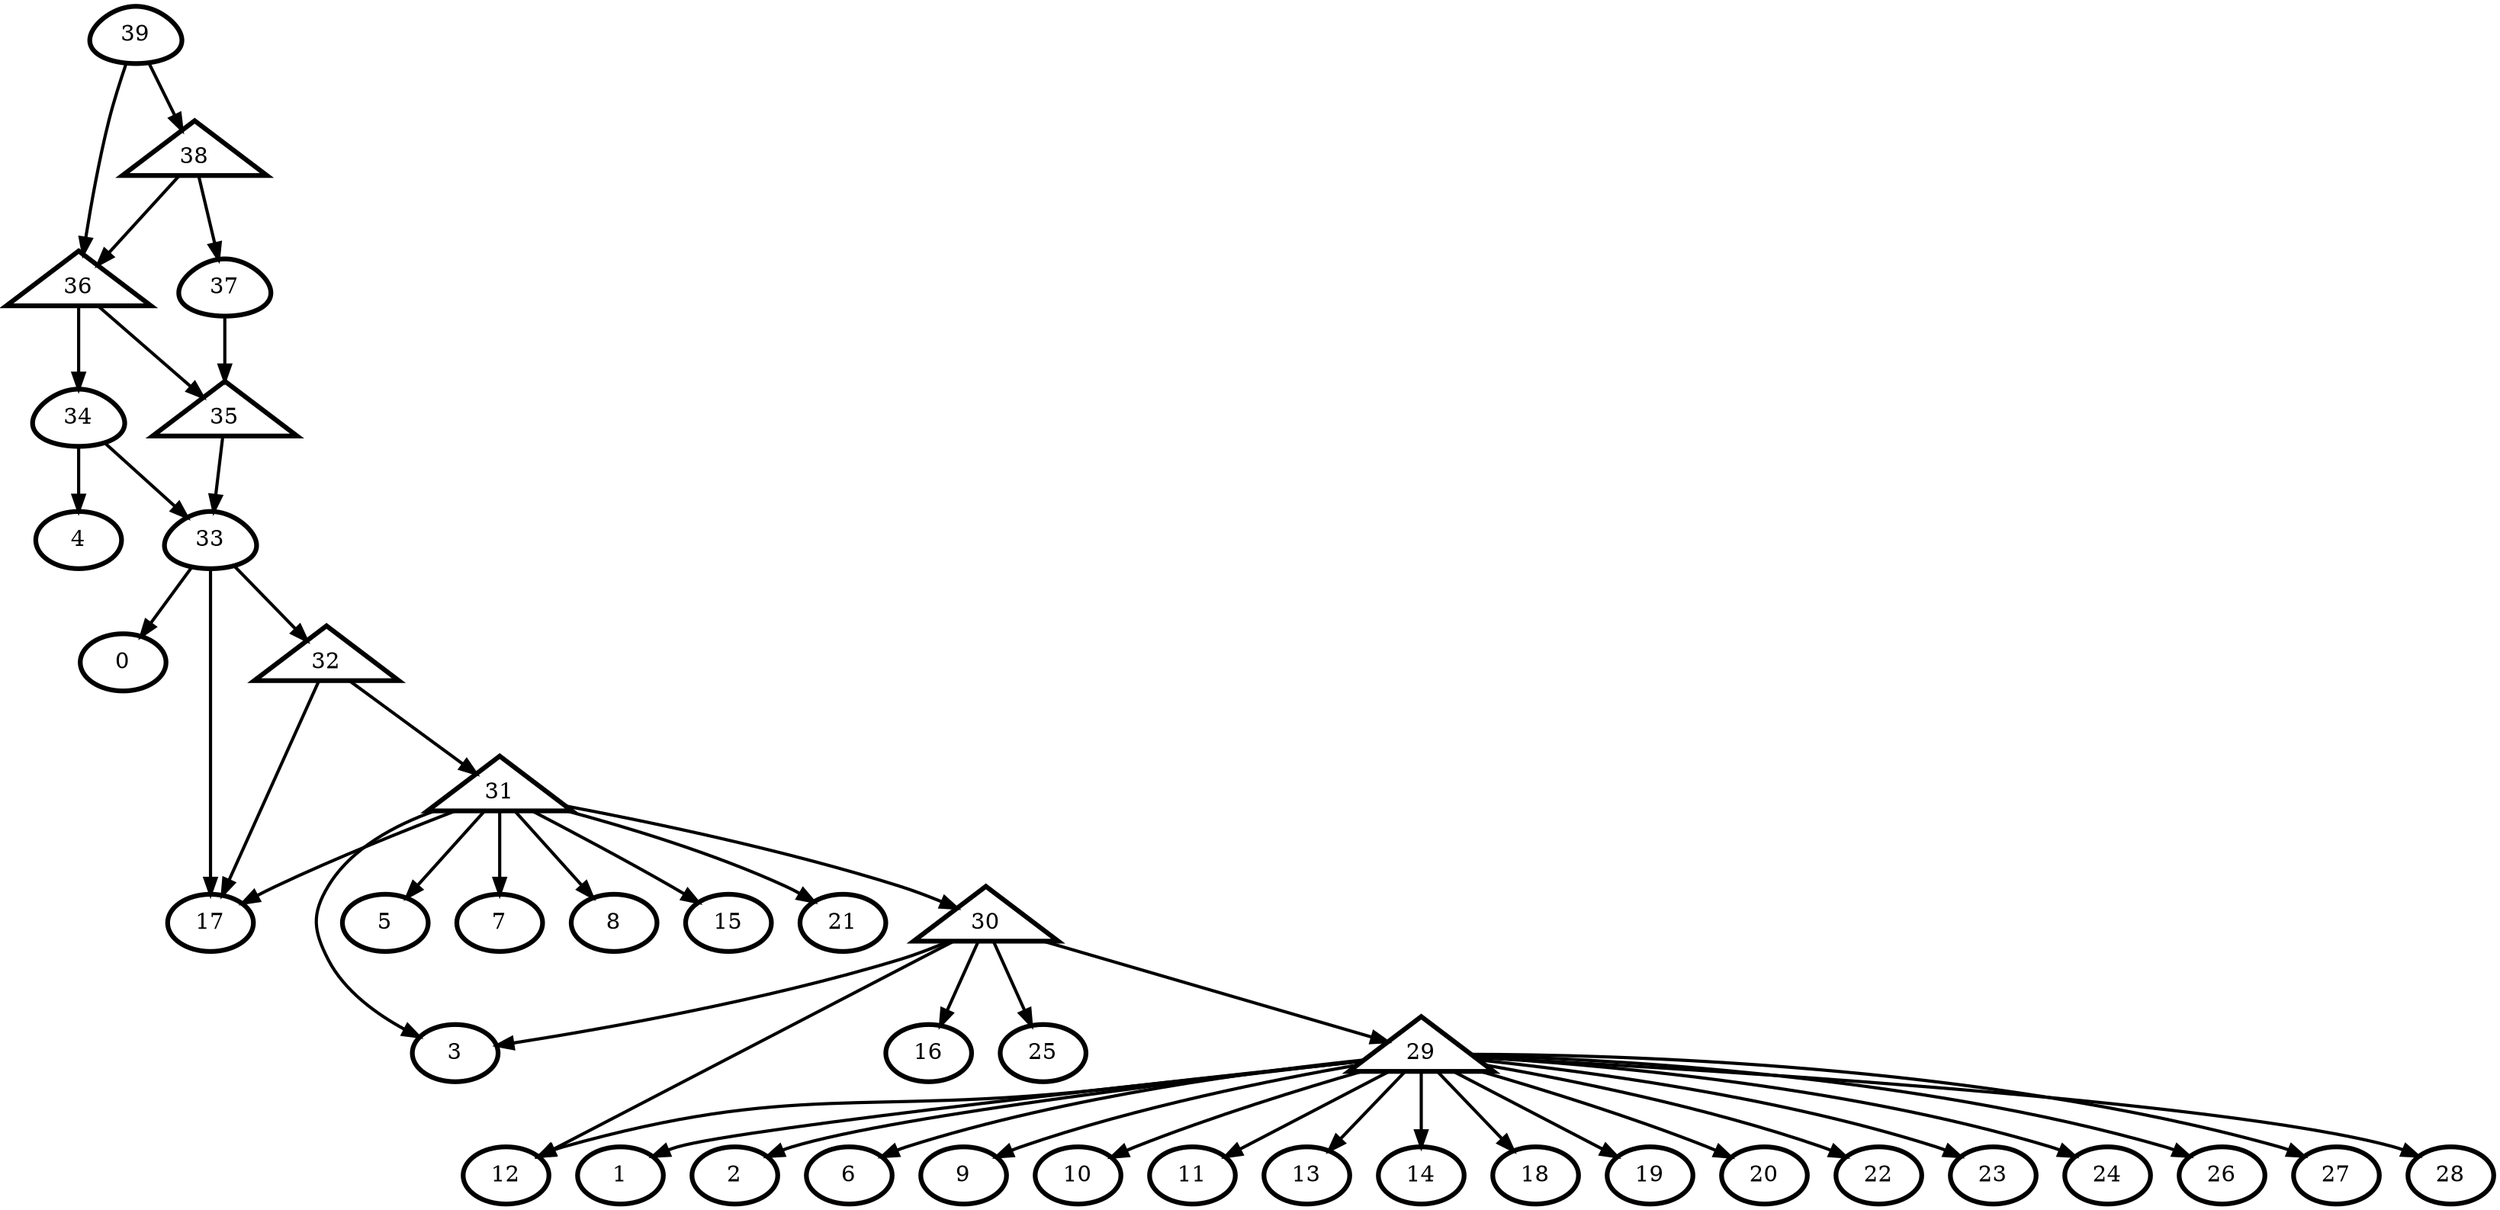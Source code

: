 digraph G {
    0 [penwidth=3,label="0"]
    1 [penwidth=3,label="1"]
    2 [penwidth=3,label="2"]
    3 [penwidth=3,label="3"]
    4 [penwidth=3,label="4"]
    5 [penwidth=3,label="5"]
    6 [penwidth=3,label="6"]
    7 [penwidth=3,label="7"]
    8 [penwidth=3,label="8"]
    9 [penwidth=3,label="9"]
    10 [penwidth=3,label="10"]
    11 [penwidth=3,label="11"]
    12 [penwidth=3,label="12"]
    13 [penwidth=3,label="13"]
    14 [penwidth=3,label="14"]
    15 [penwidth=3,label="15"]
    16 [penwidth=3,label="16"]
    17 [penwidth=3,label="17"]
    18 [penwidth=3,label="18"]
    19 [penwidth=3,label="19"]
    20 [penwidth=3,label="20"]
    21 [penwidth=3,label="21"]
    22 [penwidth=3,label="22"]
    23 [penwidth=3,label="23"]
    24 [penwidth=3,label="24"]
    25 [penwidth=3,label="25"]
    26 [penwidth=3,label="26"]
    27 [penwidth=3,label="27"]
    28 [penwidth=3,label="28"]
    29 [penwidth=3,label="33",shape = "egg"]
    30 [penwidth=3,label="34",shape = "egg"]
    31 [penwidth=3,label="37",shape = "egg"]
    32 [penwidth=3,label="29",shape = "triangle"]
    33 [penwidth=3,label="30",shape = "triangle"]
    34 [penwidth=3,label="31",shape = "triangle"]
    35 [penwidth=3,label="32",shape = "triangle"]
    36 [penwidth=3,label="35",shape = "triangle"]
    37 [penwidth=3,label="36",shape = "triangle"]
    38 [penwidth=3,label="38",shape = "triangle"]
    39 [penwidth=3,label="39",shape = "egg"]

    32 -> 6 [penwidth=2]
    32 -> 10 [penwidth=2]
    32 -> 26 [penwidth=2]
    32 -> 12 [penwidth=2]
    32 -> 18 [penwidth=2]
    32 -> 20 [penwidth=2]
    32 -> 27 [penwidth=2]
    32 -> 24 [penwidth=2]
    32 -> 23 [penwidth=2]
    32 -> 22 [penwidth=2]
    32 -> 19 [penwidth=2]
    32 -> 14 [penwidth=2]
    32 -> 28 [penwidth=2]
    32 -> 13 [penwidth=2]
    32 -> 1 [penwidth=2]
    32 -> 2 [penwidth=2]
    32 -> 11 [penwidth=2]
    32 -> 9 [penwidth=2]
    33 -> 16 [penwidth=2]
    33 -> 32 [penwidth=2]
    33 -> 12 [penwidth=2]
    33 -> 3 [penwidth=2]
    33 -> 25 [penwidth=2]
    34 -> 7 [penwidth=2]
    34 -> 8 [penwidth=2]
    34 -> 3 [penwidth=2]
    34 -> 17 [penwidth=2]
    34 -> 21 [penwidth=2]
    34 -> 15 [penwidth=2]
    34 -> 33 [penwidth=2]
    34 -> 5 [penwidth=2]
    35 -> 34 [penwidth=2]
    35 -> 17 [penwidth=2]
    29 -> 17 [penwidth=2]
    29 -> 0 [penwidth=2]
    29 -> 35 [penwidth=2]
    30 -> 4 [penwidth=2]
    30 -> 29 [penwidth=2]
    36 -> 29 [penwidth=2]
    37 -> 30 [penwidth=2]
    37 -> 36 [penwidth=2]
    31 -> 36 [penwidth=2]
    38 -> 31 [penwidth=2]
    38 -> 37 [penwidth=2]
    39 -> 37 [penwidth=2]
    39 -> 38 [penwidth=2]
}